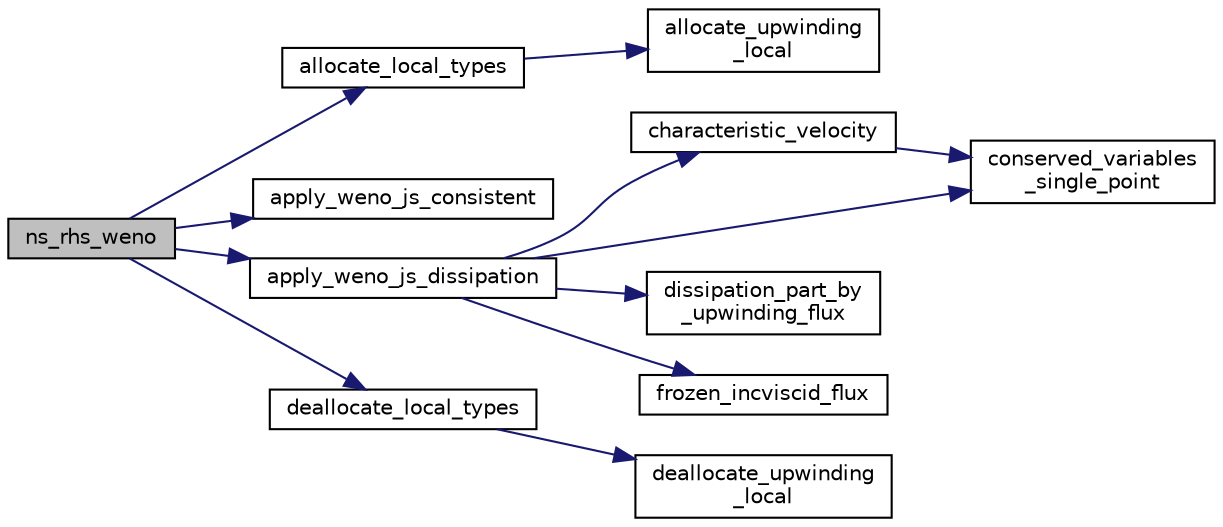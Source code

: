 digraph "ns_rhs_weno"
{
 // INTERACTIVE_SVG=YES
  bgcolor="transparent";
  edge [fontname="Helvetica",fontsize="10",labelfontname="Helvetica",labelfontsize="10"];
  node [fontname="Helvetica",fontsize="10",shape=record];
  rankdir="LR";
  Node108 [label="ns_rhs_weno",height=0.2,width=0.4,color="black", fillcolor="grey75", style="filled", fontcolor="black"];
  Node108 -> Node109 [color="midnightblue",fontsize="10",style="solid",fontname="Helvetica"];
  Node109 [label="allocate_local_types",height=0.2,width=0.4,color="black",URL="$namespacenavierstokesrhsweno.html#a0e801cde0142e2c2046191a109d64601"];
  Node109 -> Node110 [color="midnightblue",fontsize="10",style="solid",fontname="Helvetica"];
  Node110 [label="allocate_upwinding\l_local",height=0.2,width=0.4,color="black",URL="$namespacenavierstokesrhsweno.html#abe3d17704e23fdee041cbc4a7c58d78b"];
  Node108 -> Node111 [color="midnightblue",fontsize="10",style="solid",fontname="Helvetica"];
  Node111 [label="apply_weno_js_consistent",height=0.2,width=0.4,color="black",URL="$namespacenavierstokesrhsweno.html#a095da8b7b85aaaf8e6f6d77d12520819"];
  Node108 -> Node112 [color="midnightblue",fontsize="10",style="solid",fontname="Helvetica"];
  Node112 [label="apply_weno_js_dissipation",height=0.2,width=0.4,color="black",URL="$namespacenavierstokesrhsweno.html#a4a196ab534e2977d20c69a739e0e3eae"];
  Node112 -> Node113 [color="midnightblue",fontsize="10",style="solid",fontname="Helvetica"];
  Node113 [label="characteristic_velocity",height=0.2,width=0.4,color="black",URL="$namespacenavierstokesrhsweno.html#a99ebd5b1eaad99cba4958c639554bb7c"];
  Node113 -> Node114 [color="midnightblue",fontsize="10",style="solid",fontname="Helvetica"];
  Node114 [label="conserved_variables\l_single_point",height=0.2,width=0.4,color="black",URL="$namespacenavierstokesrhsweno.html#a915a5f75335f503106a55b3359b23e4f"];
  Node112 -> Node114 [color="midnightblue",fontsize="10",style="solid",fontname="Helvetica"];
  Node112 -> Node115 [color="midnightblue",fontsize="10",style="solid",fontname="Helvetica"];
  Node115 [label="dissipation_part_by\l_upwinding_flux",height=0.2,width=0.4,color="black",URL="$namespacenavierstokesrhsweno.html#a5a6e0cc7f0cfcab7d3db0700b7eda393"];
  Node112 -> Node116 [color="midnightblue",fontsize="10",style="solid",fontname="Helvetica"];
  Node116 [label="frozen_incviscid_flux",height=0.2,width=0.4,color="black",URL="$namespacenavierstokesrhsweno.html#ae41d80693f0933b732f601a4c4b52697"];
  Node108 -> Node117 [color="midnightblue",fontsize="10",style="solid",fontname="Helvetica"];
  Node117 [label="deallocate_local_types",height=0.2,width=0.4,color="black",URL="$namespacenavierstokesrhsweno.html#a097089e1d0c132ad64a8c601319499bb"];
  Node117 -> Node118 [color="midnightblue",fontsize="10",style="solid",fontname="Helvetica"];
  Node118 [label="deallocate_upwinding\l_local",height=0.2,width=0.4,color="black",URL="$namespacenavierstokesrhsweno.html#af0672aeaf819970b43963e86448c91ad"];
}
